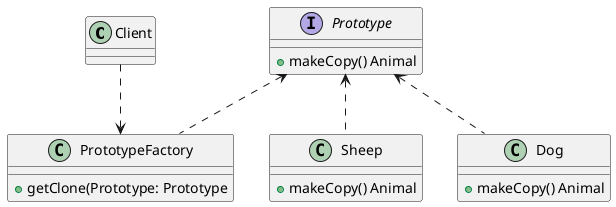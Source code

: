 @startuml

Class Client {}
Class PrototypeFactory {
    +getClone(Prototype: Prototype
}

Interface Prototype {
    + makeCopy() Animal
}
Class Sheep {
    + makeCopy() Animal
}
Class Dog {
    + makeCopy() Animal
}

Client ..> PrototypeFactory
Prototype <.. PrototypeFactory
Prototype <.. Sheep
Prototype <.. Dog


@enduml